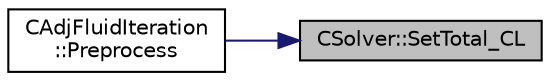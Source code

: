 digraph "CSolver::SetTotal_CL"
{
 // LATEX_PDF_SIZE
  edge [fontname="Helvetica",fontsize="10",labelfontname="Helvetica",labelfontsize="10"];
  node [fontname="Helvetica",fontsize="10",shape=record];
  rankdir="RL";
  Node1 [label="CSolver::SetTotal_CL",height=0.2,width=0.4,color="black", fillcolor="grey75", style="filled", fontcolor="black",tooltip="A virtual member."];
  Node1 -> Node2 [dir="back",color="midnightblue",fontsize="10",style="solid",fontname="Helvetica"];
  Node2 [label="CAdjFluidIteration\l::Preprocess",height=0.2,width=0.4,color="black", fillcolor="white", style="filled",URL="$classCAdjFluidIteration.html#a19c066c9edcc58b8a56838005c6c2289",tooltip="Preprocessing to prepare for an iteration of the physics."];
}
